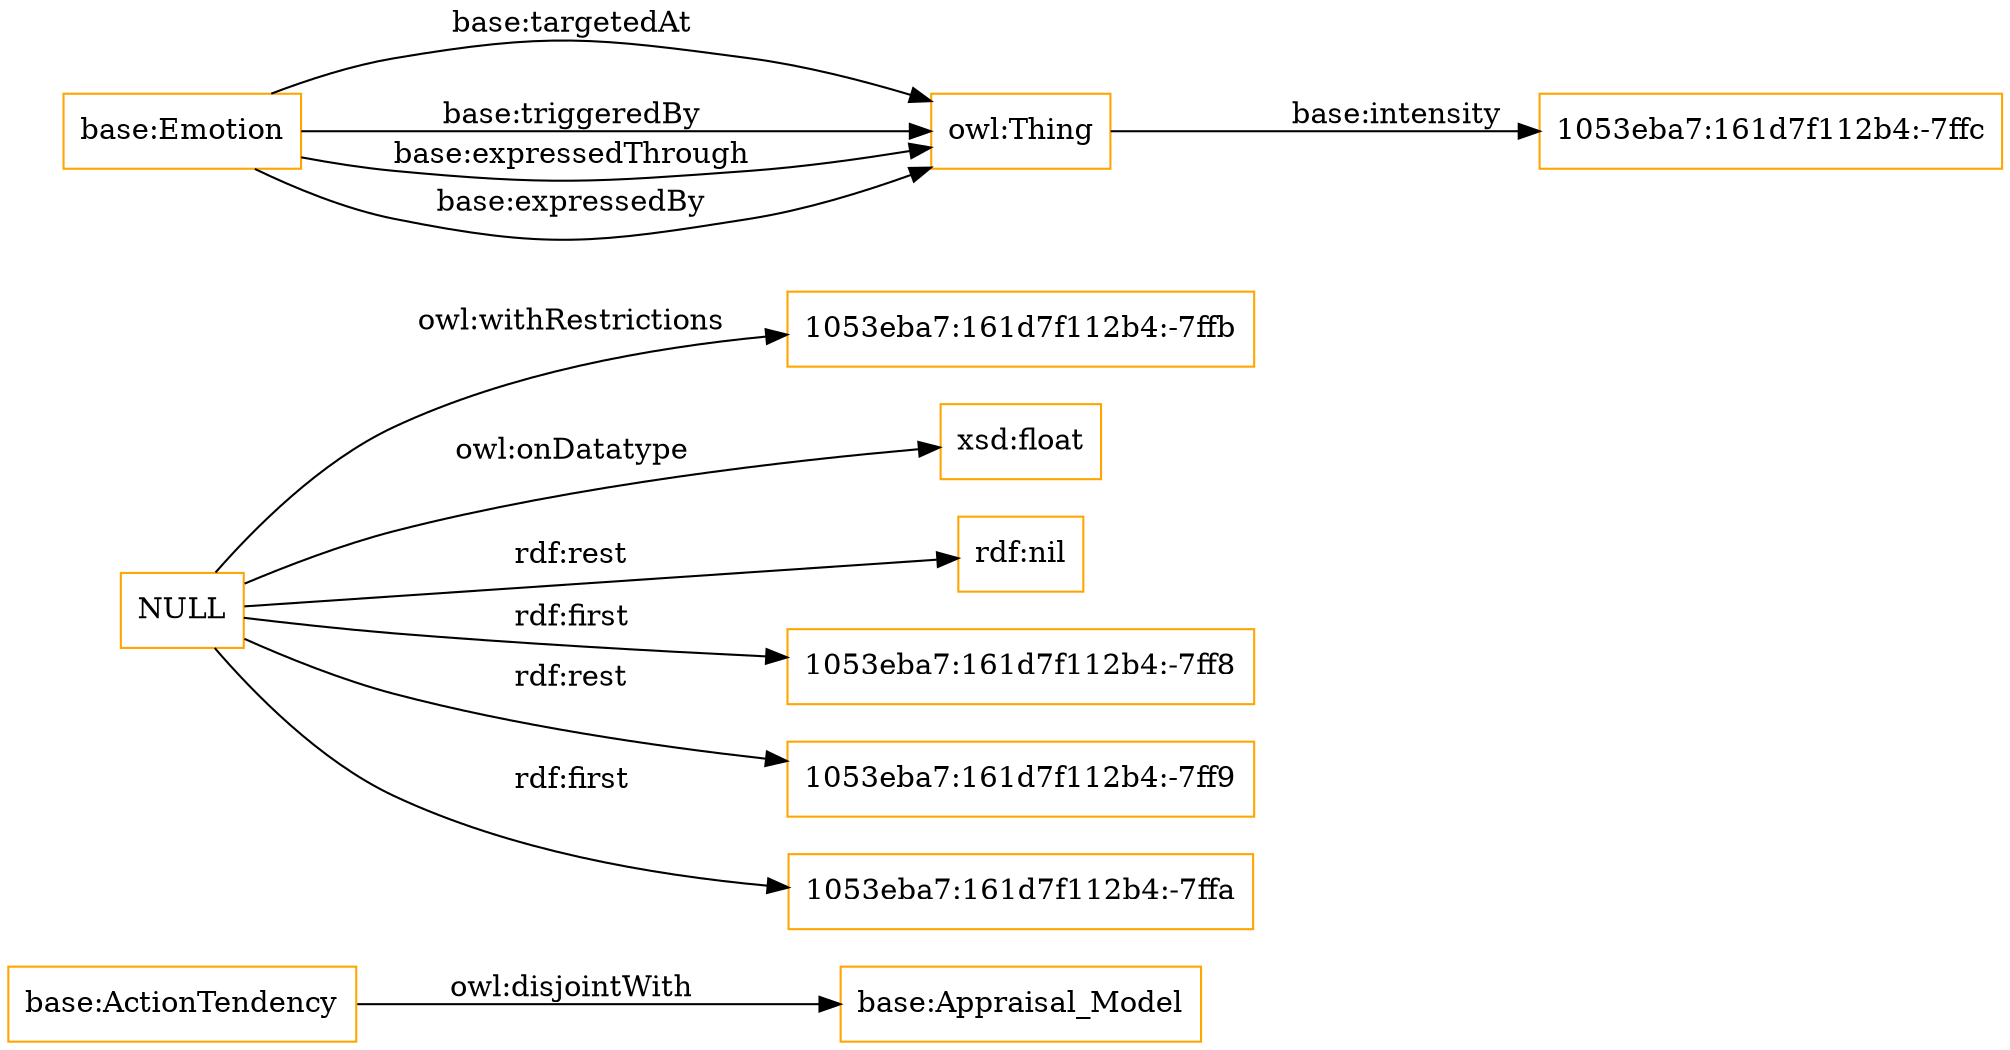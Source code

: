 digraph ar2dtool_diagram { 
rankdir=LR;
size="1501"
node [shape = rectangle, color="orange"]; "base:ActionTendency" "base:Appraisal_Model" ; /*classes style*/
	"base:ActionTendency" -> "base:Appraisal_Model" [ label = "owl:disjointWith" ];
	"NULL" -> "1053eba7:161d7f112b4:-7ffb" [ label = "owl:withRestrictions" ];
	"NULL" -> "xsd:float" [ label = "owl:onDatatype" ];
	"NULL" -> "rdf:nil" [ label = "rdf:rest" ];
	"NULL" -> "1053eba7:161d7f112b4:-7ff8" [ label = "rdf:first" ];
	"NULL" -> "1053eba7:161d7f112b4:-7ff9" [ label = "rdf:rest" ];
	"NULL" -> "1053eba7:161d7f112b4:-7ffa" [ label = "rdf:first" ];
	"base:Emotion" -> "owl:Thing" [ label = "base:targetedAt" ];
	"owl:Thing" -> "1053eba7:161d7f112b4:-7ffc" [ label = "base:intensity" ];
	"base:Emotion" -> "owl:Thing" [ label = "base:triggeredBy" ];
	"base:Emotion" -> "owl:Thing" [ label = "base:expressedThrough" ];
	"base:Emotion" -> "owl:Thing" [ label = "base:expressedBy" ];

}
